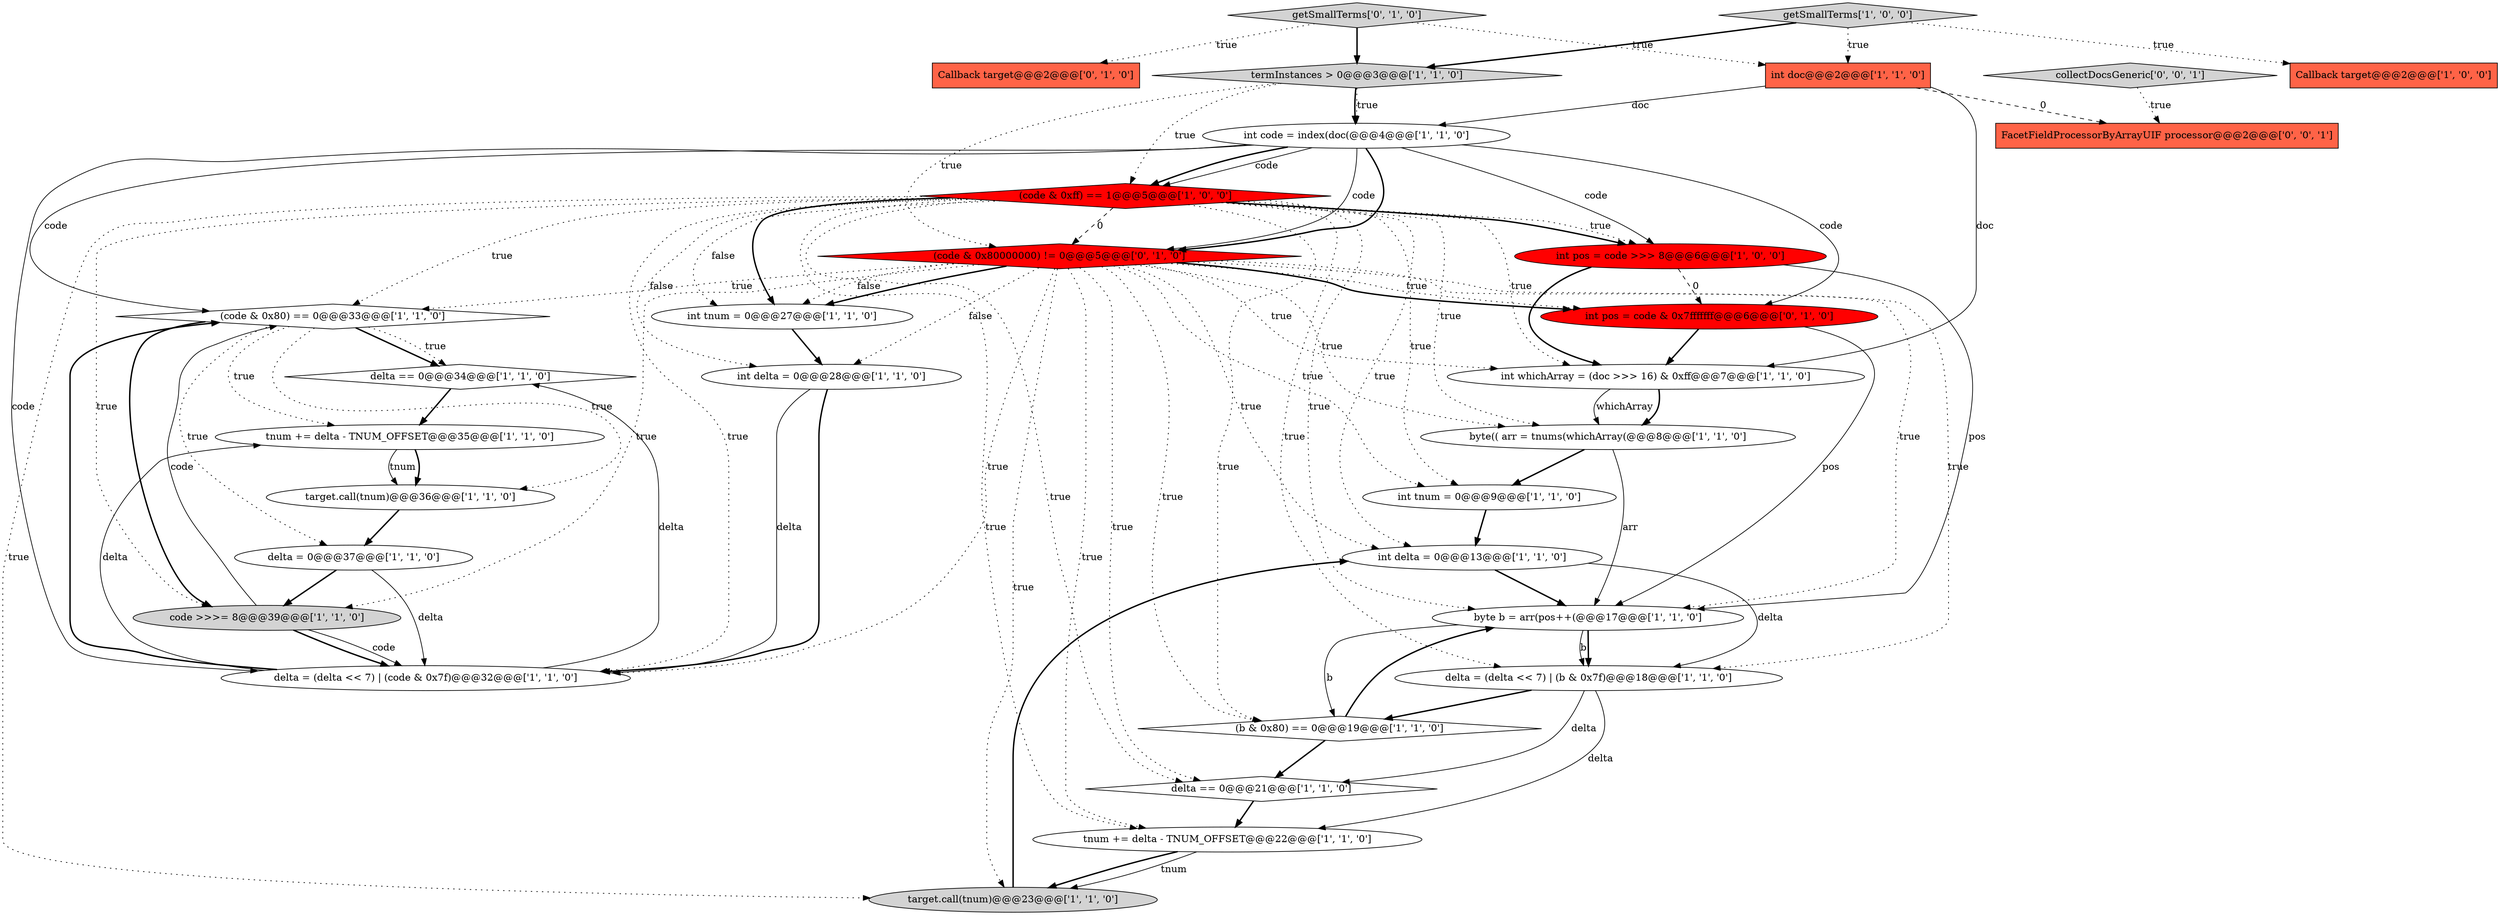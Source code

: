 digraph {
2 [style = filled, label = "int tnum = 0@@@9@@@['1', '1', '0']", fillcolor = white, shape = ellipse image = "AAA0AAABBB1BBB"];
7 [style = filled, label = "termInstances > 0@@@3@@@['1', '1', '0']", fillcolor = lightgray, shape = diamond image = "AAA0AAABBB1BBB"];
15 [style = filled, label = "Callback target@@@2@@@['1', '0', '0']", fillcolor = tomato, shape = box image = "AAA0AAABBB1BBB"];
8 [style = filled, label = "delta == 0@@@34@@@['1', '1', '0']", fillcolor = white, shape = diamond image = "AAA0AAABBB1BBB"];
9 [style = filled, label = "delta == 0@@@21@@@['1', '1', '0']", fillcolor = white, shape = diamond image = "AAA0AAABBB1BBB"];
17 [style = filled, label = "tnum += delta - TNUM_OFFSET@@@22@@@['1', '1', '0']", fillcolor = white, shape = ellipse image = "AAA0AAABBB1BBB"];
13 [style = filled, label = "byte b = arr(pos++(@@@17@@@['1', '1', '0']", fillcolor = white, shape = ellipse image = "AAA0AAABBB1BBB"];
21 [style = filled, label = "delta = (delta << 7) | (b & 0x7f)@@@18@@@['1', '1', '0']", fillcolor = white, shape = ellipse image = "AAA0AAABBB1BBB"];
30 [style = filled, label = "FacetFieldProcessorByArrayUIF processor@@@2@@@['0', '0', '1']", fillcolor = tomato, shape = box image = "AAA0AAABBB3BBB"];
4 [style = filled, label = "(code & 0x80) == 0@@@33@@@['1', '1', '0']", fillcolor = white, shape = diamond image = "AAA0AAABBB1BBB"];
0 [style = filled, label = "target.call(tnum)@@@23@@@['1', '1', '0']", fillcolor = lightgray, shape = ellipse image = "AAA0AAABBB1BBB"];
28 [style = filled, label = "(code & 0x80000000) != 0@@@5@@@['0', '1', '0']", fillcolor = red, shape = diamond image = "AAA1AAABBB2BBB"];
6 [style = filled, label = "int whichArray = (doc >>> 16) & 0xff@@@7@@@['1', '1', '0']", fillcolor = white, shape = ellipse image = "AAA0AAABBB1BBB"];
11 [style = filled, label = "int delta = 0@@@13@@@['1', '1', '0']", fillcolor = white, shape = ellipse image = "AAA0AAABBB1BBB"];
1 [style = filled, label = "int delta = 0@@@28@@@['1', '1', '0']", fillcolor = white, shape = ellipse image = "AAA0AAABBB1BBB"];
26 [style = filled, label = "int pos = code & 0x7fffffff@@@6@@@['0', '1', '0']", fillcolor = red, shape = ellipse image = "AAA1AAABBB2BBB"];
10 [style = filled, label = "delta = (delta << 7) | (code & 0x7f)@@@32@@@['1', '1', '0']", fillcolor = white, shape = ellipse image = "AAA0AAABBB1BBB"];
14 [style = filled, label = "target.call(tnum)@@@36@@@['1', '1', '0']", fillcolor = white, shape = ellipse image = "AAA0AAABBB1BBB"];
22 [style = filled, label = "delta = 0@@@37@@@['1', '1', '0']", fillcolor = white, shape = ellipse image = "AAA0AAABBB1BBB"];
31 [style = filled, label = "collectDocsGeneric['0', '0', '1']", fillcolor = lightgray, shape = diamond image = "AAA0AAABBB3BBB"];
23 [style = filled, label = "int tnum = 0@@@27@@@['1', '1', '0']", fillcolor = white, shape = ellipse image = "AAA0AAABBB1BBB"];
5 [style = filled, label = "code >>>= 8@@@39@@@['1', '1', '0']", fillcolor = lightgray, shape = ellipse image = "AAA0AAABBB1BBB"];
25 [style = filled, label = "int doc@@@2@@@['1', '1', '0']", fillcolor = tomato, shape = box image = "AAA0AAABBB1BBB"];
12 [style = filled, label = "byte(( arr = tnums(whichArray(@@@8@@@['1', '1', '0']", fillcolor = white, shape = ellipse image = "AAA0AAABBB1BBB"];
19 [style = filled, label = "tnum += delta - TNUM_OFFSET@@@35@@@['1', '1', '0']", fillcolor = white, shape = ellipse image = "AAA0AAABBB1BBB"];
29 [style = filled, label = "getSmallTerms['0', '1', '0']", fillcolor = lightgray, shape = diamond image = "AAA0AAABBB2BBB"];
24 [style = filled, label = "int pos = code >>> 8@@@6@@@['1', '0', '0']", fillcolor = red, shape = ellipse image = "AAA1AAABBB1BBB"];
20 [style = filled, label = "int code = index(doc(@@@4@@@['1', '1', '0']", fillcolor = white, shape = ellipse image = "AAA0AAABBB1BBB"];
16 [style = filled, label = "getSmallTerms['1', '0', '0']", fillcolor = lightgray, shape = diamond image = "AAA0AAABBB1BBB"];
27 [style = filled, label = "Callback target@@@2@@@['0', '1', '0']", fillcolor = tomato, shape = box image = "AAA0AAABBB2BBB"];
3 [style = filled, label = "(code & 0xff) == 1@@@5@@@['1', '0', '0']", fillcolor = red, shape = diamond image = "AAA1AAABBB1BBB"];
18 [style = filled, label = "(b & 0x80) == 0@@@19@@@['1', '1', '0']", fillcolor = white, shape = diamond image = "AAA0AAABBB1BBB"];
28->11 [style = dotted, label="true"];
3->24 [style = bold, label=""];
28->21 [style = dotted, label="true"];
11->21 [style = solid, label="delta"];
16->7 [style = bold, label=""];
3->6 [style = dotted, label="true"];
12->13 [style = solid, label="arr"];
20->4 [style = solid, label="code"];
21->18 [style = bold, label=""];
28->6 [style = dotted, label="true"];
12->2 [style = bold, label=""];
20->28 [style = solid, label="code"];
24->26 [style = dashed, label="0"];
28->18 [style = dotted, label="true"];
20->3 [style = solid, label="code"];
17->0 [style = solid, label="tnum"];
11->13 [style = bold, label=""];
3->0 [style = dotted, label="true"];
4->8 [style = bold, label=""];
25->20 [style = solid, label="doc"];
28->1 [style = dotted, label="false"];
28->23 [style = dotted, label="false"];
28->13 [style = dotted, label="true"];
5->10 [style = bold, label=""];
28->10 [style = dotted, label="true"];
21->17 [style = solid, label="delta"];
14->22 [style = bold, label=""];
28->2 [style = dotted, label="true"];
9->17 [style = bold, label=""];
20->3 [style = bold, label=""];
28->17 [style = dotted, label="true"];
26->6 [style = bold, label=""];
13->18 [style = solid, label="b"];
22->5 [style = bold, label=""];
10->19 [style = solid, label="delta"];
31->30 [style = dotted, label="true"];
3->23 [style = bold, label=""];
3->5 [style = dotted, label="true"];
4->22 [style = dotted, label="true"];
25->30 [style = dashed, label="0"];
3->18 [style = dotted, label="true"];
28->9 [style = dotted, label="true"];
18->9 [style = bold, label=""];
25->6 [style = solid, label="doc"];
3->17 [style = dotted, label="true"];
16->25 [style = dotted, label="true"];
3->28 [style = dashed, label="0"];
1->10 [style = solid, label="delta"];
3->10 [style = dotted, label="true"];
22->10 [style = solid, label="delta"];
0->11 [style = bold, label=""];
28->26 [style = bold, label=""];
20->26 [style = solid, label="code"];
7->20 [style = bold, label=""];
3->9 [style = dotted, label="true"];
3->24 [style = dotted, label="true"];
28->0 [style = dotted, label="true"];
17->0 [style = bold, label=""];
19->14 [style = bold, label=""];
20->24 [style = solid, label="code"];
3->21 [style = dotted, label="true"];
28->23 [style = bold, label=""];
28->4 [style = dotted, label="true"];
19->14 [style = solid, label="tnum"];
24->13 [style = solid, label="pos"];
3->1 [style = dotted, label="false"];
4->5 [style = bold, label=""];
2->11 [style = bold, label=""];
7->28 [style = dotted, label="true"];
29->25 [style = dotted, label="true"];
28->12 [style = dotted, label="true"];
3->13 [style = dotted, label="true"];
21->9 [style = solid, label="delta"];
4->19 [style = dotted, label="true"];
16->15 [style = dotted, label="true"];
10->8 [style = solid, label="delta"];
6->12 [style = bold, label=""];
3->11 [style = dotted, label="true"];
6->12 [style = solid, label="whichArray"];
8->19 [style = bold, label=""];
29->27 [style = dotted, label="true"];
13->21 [style = solid, label="b"];
20->28 [style = bold, label=""];
4->8 [style = dotted, label="true"];
3->4 [style = dotted, label="true"];
4->14 [style = dotted, label="true"];
5->10 [style = solid, label="code"];
7->20 [style = dotted, label="true"];
26->13 [style = solid, label="pos"];
28->5 [style = dotted, label="true"];
20->10 [style = solid, label="code"];
5->4 [style = solid, label="code"];
7->3 [style = dotted, label="true"];
3->12 [style = dotted, label="true"];
28->26 [style = dotted, label="true"];
18->13 [style = bold, label=""];
10->4 [style = bold, label=""];
23->1 [style = bold, label=""];
29->7 [style = bold, label=""];
3->23 [style = dotted, label="false"];
24->6 [style = bold, label=""];
13->21 [style = bold, label=""];
1->10 [style = bold, label=""];
3->2 [style = dotted, label="true"];
}

